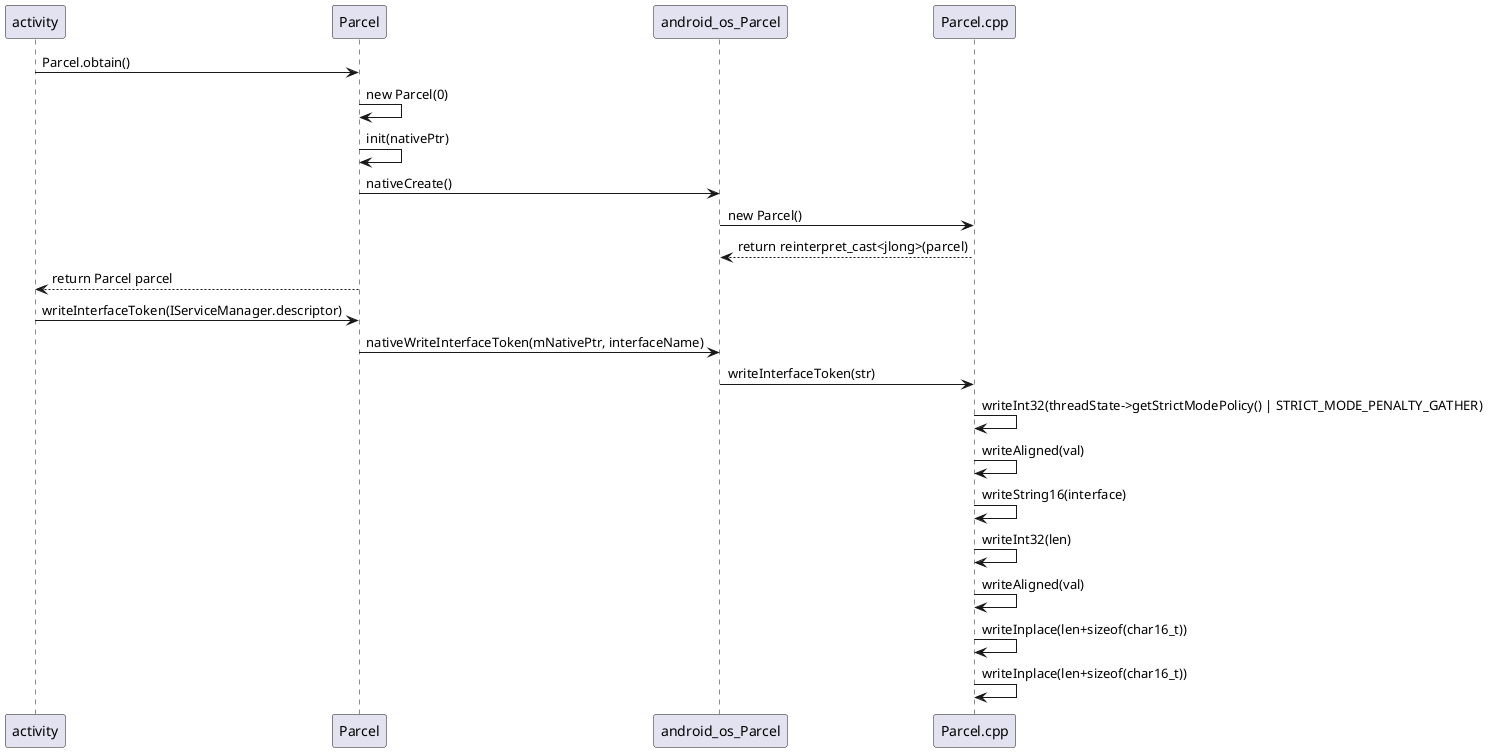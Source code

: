@startuml

activity -> Parcel: Parcel.obtain()
Parcel -> Parcel: new Parcel(0)
Parcel -> Parcel: init(nativePtr)
Parcel -> android_os_Parcel: nativeCreate()
android_os_Parcel -> Parcel.cpp: new Parcel()
Parcel.cpp --> android_os_Parcel: return reinterpret_cast<jlong>(parcel)
Parcel --> activity: return Parcel parcel

activity -> Parcel: writeInterfaceToken(IServiceManager.descriptor)
Parcel -> android_os_Parcel: nativeWriteInterfaceToken(mNativePtr, interfaceName)
android_os_Parcel -> Parcel.cpp: writeInterfaceToken(str)

Parcel.cpp -> Parcel.cpp: writeInt32(threadState->getStrictModePolicy() | STRICT_MODE_PENALTY_GATHER)
Parcel.cpp -> Parcel.cpp: writeAligned(val)

Parcel.cpp -> Parcel.cpp : writeString16(interface)
Parcel.cpp -> Parcel.cpp : writeInt32(len)
Parcel.cpp -> Parcel.cpp : writeAligned(val)
Parcel.cpp -> Parcel.cpp : writeInplace(len+sizeof(char16_t))
Parcel.cpp -> Parcel.cpp : writeInplace(len+sizeof(char16_t))
@enduml